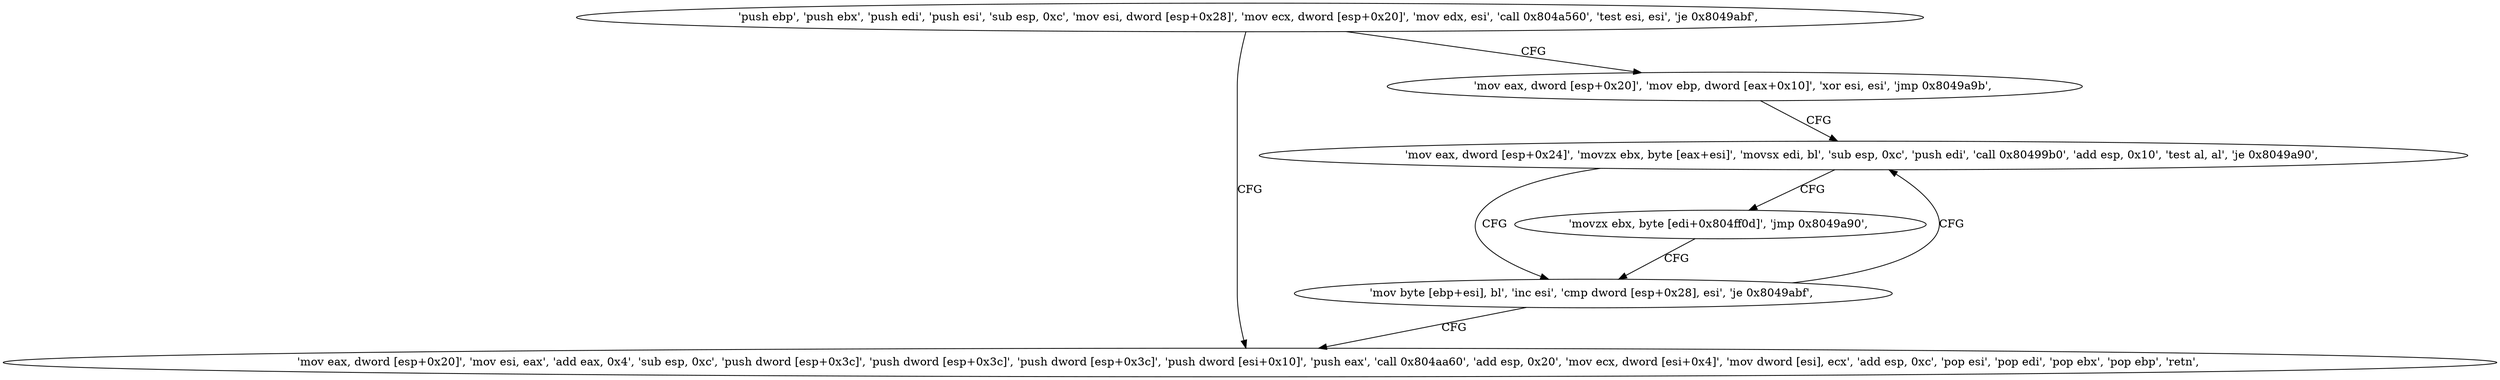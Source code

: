 digraph "func" {
"134519392" [label = "'push ebp', 'push ebx', 'push edi', 'push esi', 'sub esp, 0xc', 'mov esi, dword [esp+0x28]', 'mov ecx, dword [esp+0x20]', 'mov edx, esi', 'call 0x804a560', 'test esi, esi', 'je 0x8049abf', " ]
"134519487" [label = "'mov eax, dword [esp+0x20]', 'mov esi, eax', 'add eax, 0x4', 'sub esp, 0xc', 'push dword [esp+0x3c]', 'push dword [esp+0x3c]', 'push dword [esp+0x3c]', 'push dword [esi+0x10]', 'push eax', 'call 0x804aa60', 'add esp, 0x20', 'mov ecx, dword [esi+0x4]', 'mov dword [esi], ecx', 'add esp, 0xc', 'pop esi', 'pop edi', 'pop ebx', 'pop ebp', 'retn', " ]
"134519418" [label = "'mov eax, dword [esp+0x20]', 'mov ebp, dword [eax+0x10]', 'xor esi, esi', 'jmp 0x8049a9b', " ]
"134519451" [label = "'mov eax, dword [esp+0x24]', 'movzx ebx, byte [eax+esi]', 'movsx edi, bl', 'sub esp, 0xc', 'push edi', 'call 0x80499b0', 'add esp, 0x10', 'test al, al', 'je 0x8049a90', " ]
"134519440" [label = "'mov byte [ebp+esi], bl', 'inc esi', 'cmp dword [esp+0x28], esi', 'je 0x8049abf', " ]
"134519478" [label = "'movzx ebx, byte [edi+0x804ff0d]', 'jmp 0x8049a90', " ]
"134519392" -> "134519487" [ label = "CFG" ]
"134519392" -> "134519418" [ label = "CFG" ]
"134519418" -> "134519451" [ label = "CFG" ]
"134519451" -> "134519440" [ label = "CFG" ]
"134519451" -> "134519478" [ label = "CFG" ]
"134519440" -> "134519487" [ label = "CFG" ]
"134519440" -> "134519451" [ label = "CFG" ]
"134519478" -> "134519440" [ label = "CFG" ]
}
